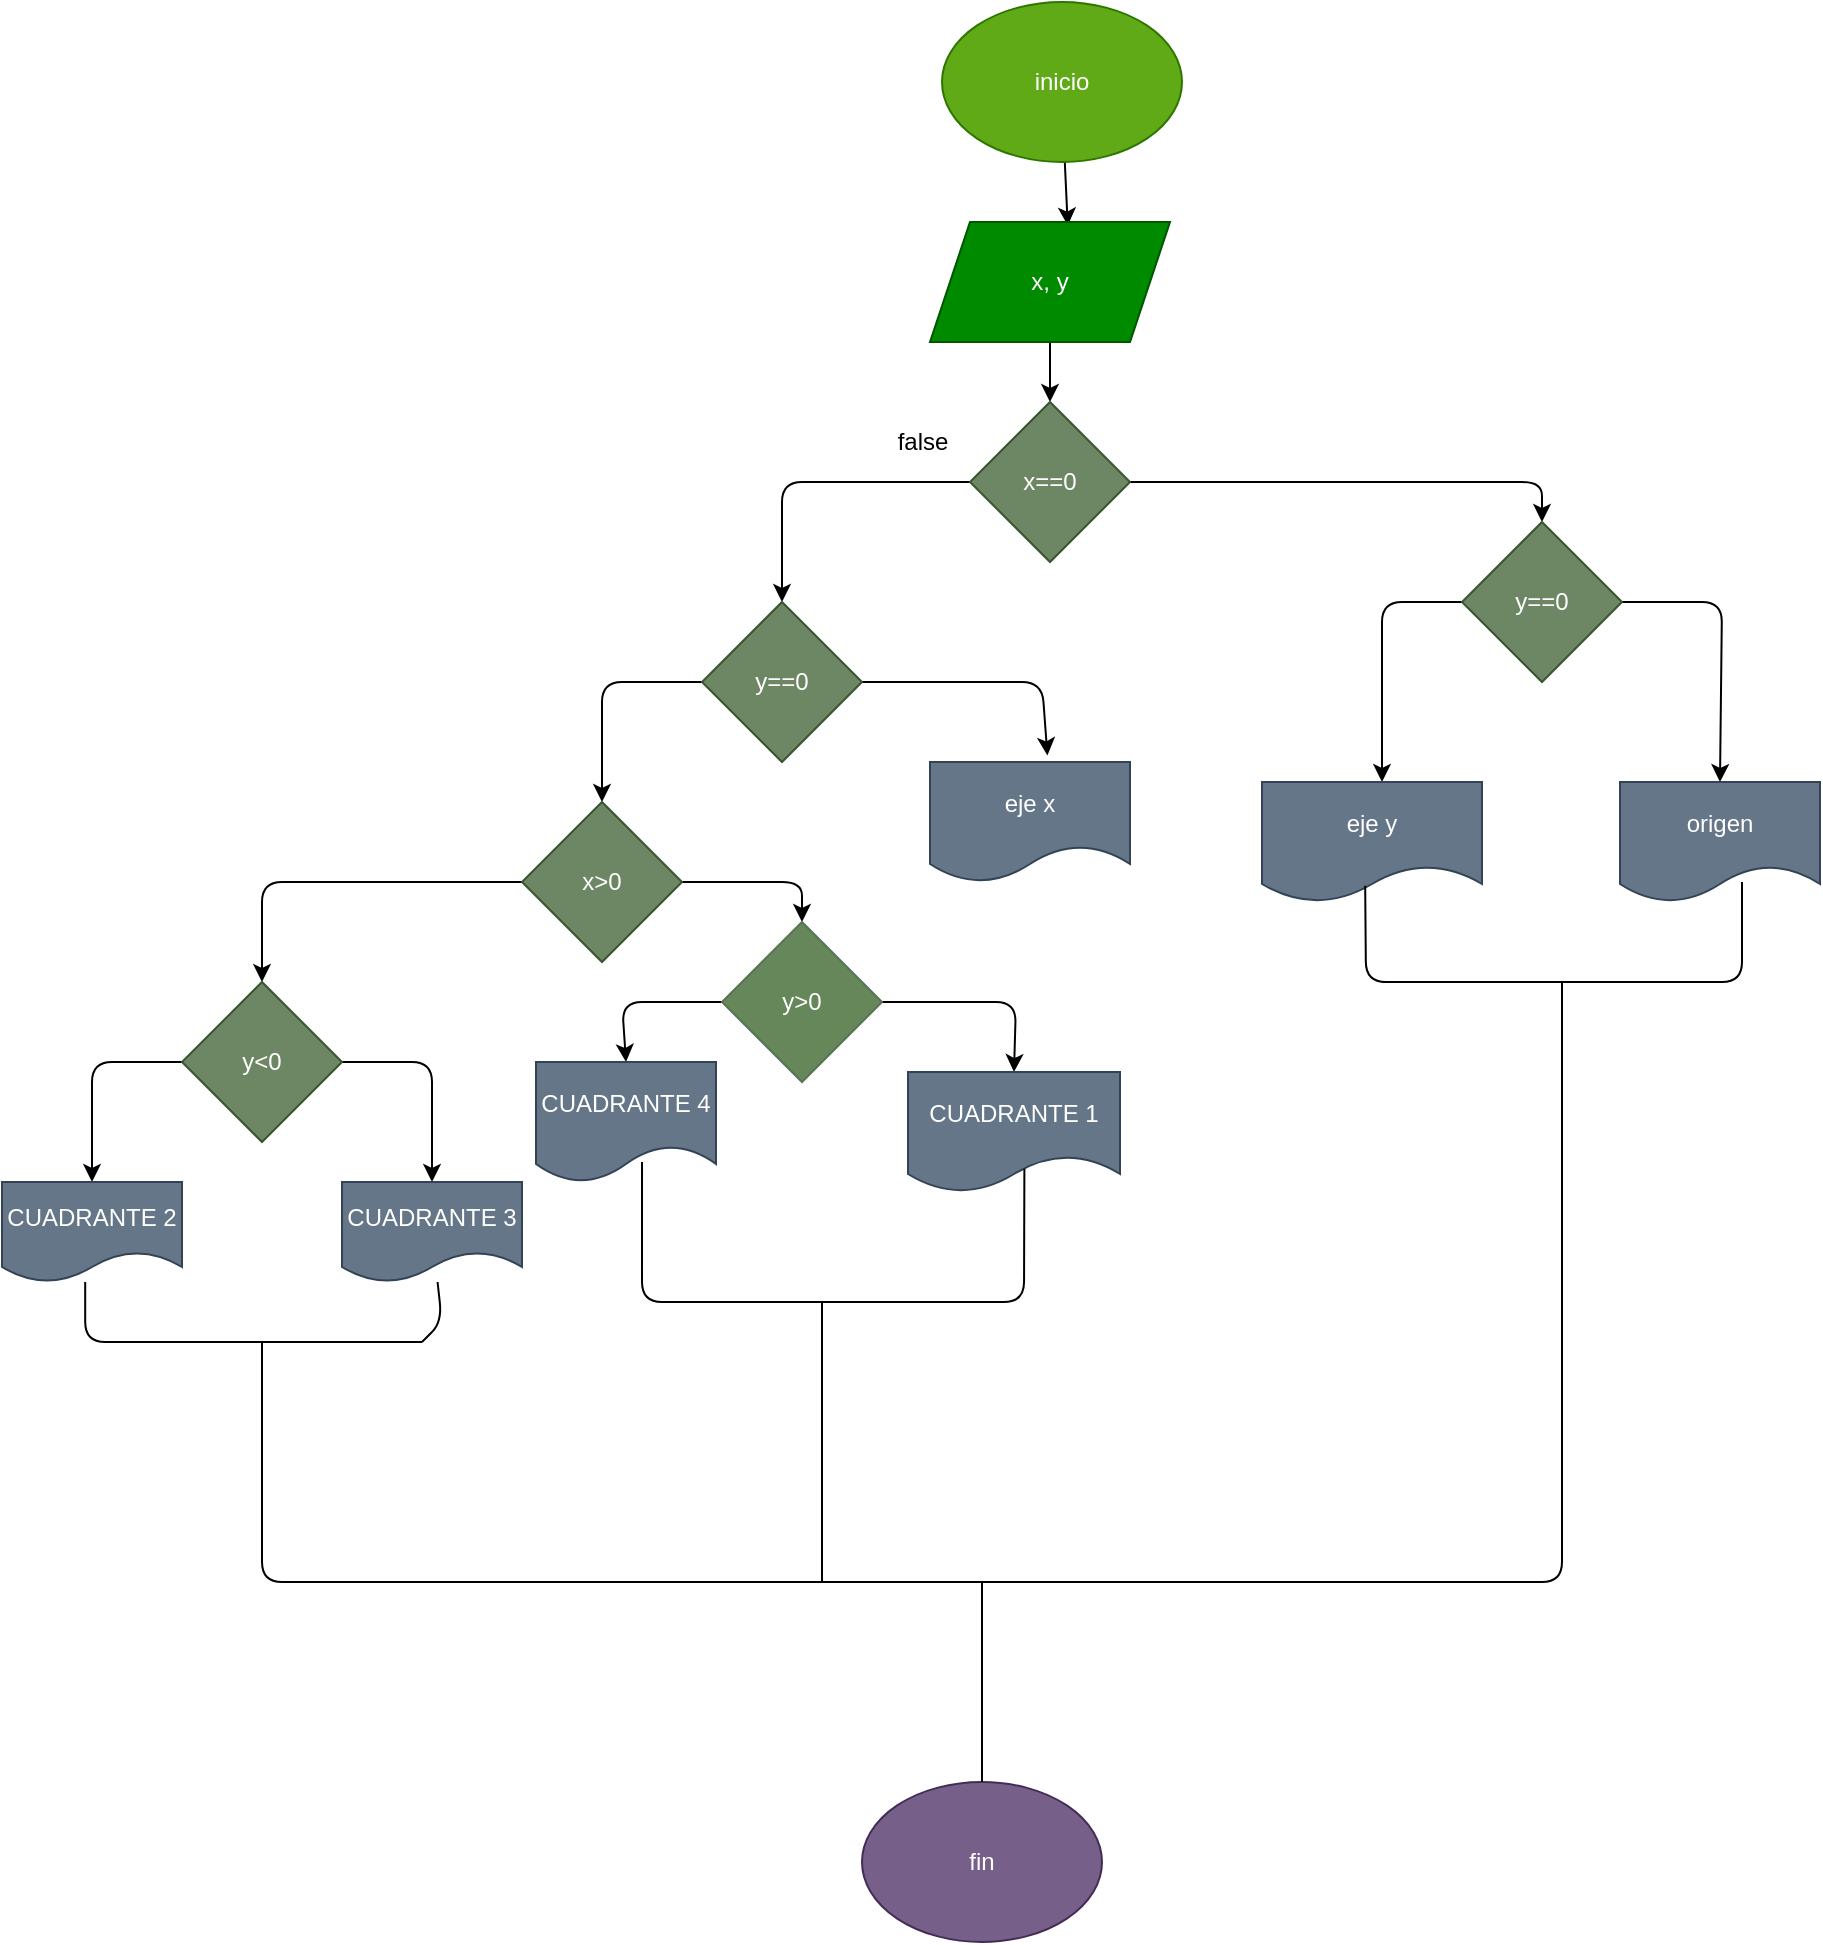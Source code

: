 <mxfile>
    <diagram id="p3mQJAKRvafS9HdiJoV9" name="Página-1">
        <mxGraphModel dx="1762" dy="539" grid="1" gridSize="10" guides="1" tooltips="1" connect="1" arrows="1" fold="1" page="1" pageScale="1" pageWidth="827" pageHeight="1169" math="0" shadow="0">
            <root>
                <mxCell id="0"/>
                <mxCell id="1" parent="0"/>
                <mxCell id="64" style="edgeStyle=none;html=1;entryX=0.574;entryY=0.03;entryDx=0;entryDy=0;entryPerimeter=0;" edge="1" parent="1" source="52" target="53">
                    <mxGeometry relative="1" as="geometry"/>
                </mxCell>
                <mxCell id="52" value="inicio" style="ellipse;whiteSpace=wrap;html=1;fillColor=#60a917;fontColor=#ffffff;strokeColor=#2D7600;" parent="1" vertex="1">
                    <mxGeometry x="300" y="20" width="120" height="80" as="geometry"/>
                </mxCell>
                <mxCell id="65" style="edgeStyle=none;html=1;entryX=0.5;entryY=0;entryDx=0;entryDy=0;" edge="1" parent="1" source="53" target="54">
                    <mxGeometry relative="1" as="geometry"/>
                </mxCell>
                <mxCell id="53" value="x, y" style="shape=parallelogram;perimeter=parallelogramPerimeter;whiteSpace=wrap;html=1;fixedSize=1;fillColor=#008a00;fontColor=#ffffff;strokeColor=#005700;" parent="1" vertex="1">
                    <mxGeometry x="294" y="130" width="120" height="60" as="geometry"/>
                </mxCell>
                <mxCell id="66" style="edgeStyle=none;html=1;entryX=0.5;entryY=0;entryDx=0;entryDy=0;" edge="1" parent="1" source="54" target="55">
                    <mxGeometry relative="1" as="geometry">
                        <Array as="points">
                            <mxPoint x="220" y="260"/>
                        </Array>
                    </mxGeometry>
                </mxCell>
                <mxCell id="78" style="edgeStyle=none;html=1;entryX=0.5;entryY=0;entryDx=0;entryDy=0;" edge="1" parent="1" source="54" target="77">
                    <mxGeometry relative="1" as="geometry">
                        <Array as="points">
                            <mxPoint x="600" y="260"/>
                        </Array>
                    </mxGeometry>
                </mxCell>
                <mxCell id="54" value="x==0" style="rhombus;whiteSpace=wrap;html=1;fillColor=#6d8764;fontColor=#ffffff;strokeColor=#3A5431;" parent="1" vertex="1">
                    <mxGeometry x="314" y="220" width="80" height="80" as="geometry"/>
                </mxCell>
                <mxCell id="60" style="edgeStyle=none;html=1;entryX=0.587;entryY=-0.055;entryDx=0;entryDy=0;entryPerimeter=0;" parent="1" source="55" target="59" edge="1">
                    <mxGeometry relative="1" as="geometry">
                        <Array as="points">
                            <mxPoint x="350" y="360"/>
                        </Array>
                    </mxGeometry>
                </mxCell>
                <mxCell id="61" style="edgeStyle=none;html=1;entryX=0.5;entryY=0;entryDx=0;entryDy=0;" parent="1" source="55" target="56" edge="1">
                    <mxGeometry relative="1" as="geometry">
                        <Array as="points">
                            <mxPoint x="130" y="360"/>
                        </Array>
                    </mxGeometry>
                </mxCell>
                <mxCell id="55" value="y==0" style="rhombus;whiteSpace=wrap;html=1;fillColor=#6d8764;fontColor=#ffffff;strokeColor=#3A5431;" parent="1" vertex="1">
                    <mxGeometry x="180" y="320" width="80" height="80" as="geometry"/>
                </mxCell>
                <mxCell id="62" style="edgeStyle=none;html=1;entryX=0.5;entryY=0;entryDx=0;entryDy=0;" parent="1" source="56" target="57" edge="1">
                    <mxGeometry relative="1" as="geometry">
                        <Array as="points">
                            <mxPoint x="40" y="460"/>
                            <mxPoint x="-40" y="460"/>
                        </Array>
                    </mxGeometry>
                </mxCell>
                <mxCell id="68" style="edgeStyle=none;html=1;entryX=0.5;entryY=0;entryDx=0;entryDy=0;" edge="1" parent="1" source="56" target="67">
                    <mxGeometry relative="1" as="geometry">
                        <Array as="points">
                            <mxPoint x="230" y="460"/>
                        </Array>
                    </mxGeometry>
                </mxCell>
                <mxCell id="56" value="x&amp;gt;0" style="rhombus;whiteSpace=wrap;html=1;fillColor=#6d8764;fontColor=#ffffff;strokeColor=#3A5431;" parent="1" vertex="1">
                    <mxGeometry x="90" y="420" width="80" height="80" as="geometry"/>
                </mxCell>
                <mxCell id="72" style="edgeStyle=none;html=1;entryX=0.5;entryY=0;entryDx=0;entryDy=0;" edge="1" parent="1" source="57" target="69">
                    <mxGeometry relative="1" as="geometry">
                        <Array as="points">
                            <mxPoint x="-125" y="550"/>
                        </Array>
                    </mxGeometry>
                </mxCell>
                <mxCell id="73" style="edgeStyle=none;html=1;entryX=0.5;entryY=0;entryDx=0;entryDy=0;" edge="1" parent="1" source="57" target="70">
                    <mxGeometry relative="1" as="geometry">
                        <Array as="points">
                            <mxPoint x="45" y="550"/>
                        </Array>
                    </mxGeometry>
                </mxCell>
                <mxCell id="57" value="y&amp;lt;0" style="rhombus;whiteSpace=wrap;html=1;fillColor=#6d8764;fontColor=#ffffff;strokeColor=#3A5431;" parent="1" vertex="1">
                    <mxGeometry x="-80" y="510" width="80" height="80" as="geometry"/>
                </mxCell>
                <mxCell id="59" value="eje x" style="shape=document;whiteSpace=wrap;html=1;boundedLbl=1;fillColor=#647687;strokeColor=#314354;fontColor=#ffffff;" parent="1" vertex="1">
                    <mxGeometry x="294" y="400" width="100" height="60" as="geometry"/>
                </mxCell>
                <mxCell id="75" style="edgeStyle=none;html=1;entryX=0.5;entryY=0;entryDx=0;entryDy=0;" edge="1" parent="1" source="67" target="71">
                    <mxGeometry relative="1" as="geometry">
                        <Array as="points">
                            <mxPoint x="337" y="520"/>
                        </Array>
                    </mxGeometry>
                </mxCell>
                <mxCell id="76" style="edgeStyle=none;html=1;entryX=0.5;entryY=0;entryDx=0;entryDy=0;" edge="1" parent="1" source="67" target="74">
                    <mxGeometry relative="1" as="geometry">
                        <Array as="points">
                            <mxPoint x="140" y="520"/>
                        </Array>
                    </mxGeometry>
                </mxCell>
                <mxCell id="67" value="y&amp;gt;0" style="rhombus;whiteSpace=wrap;html=1;fillColor=#65875a;fontColor=#ffffff;strokeColor=#5b7354;" vertex="1" parent="1">
                    <mxGeometry x="190" y="480" width="80" height="80" as="geometry"/>
                </mxCell>
                <mxCell id="69" value="CUADRANTE 2" style="shape=document;whiteSpace=wrap;html=1;boundedLbl=1;fillColor=#647687;fontColor=#ffffff;strokeColor=#314354;" vertex="1" parent="1">
                    <mxGeometry x="-170" y="610" width="90" height="50" as="geometry"/>
                </mxCell>
                <mxCell id="70" value="CUADRANTE 3" style="shape=document;whiteSpace=wrap;html=1;boundedLbl=1;fillColor=#647687;fontColor=#ffffff;strokeColor=#314354;" vertex="1" parent="1">
                    <mxGeometry y="610" width="90" height="50" as="geometry"/>
                </mxCell>
                <mxCell id="71" value="CUADRANTE 1" style="shape=document;whiteSpace=wrap;html=1;boundedLbl=1;fillColor=#647687;fontColor=#ffffff;strokeColor=#314354;" vertex="1" parent="1">
                    <mxGeometry x="283" y="555" width="106" height="60" as="geometry"/>
                </mxCell>
                <mxCell id="74" value="CUADRANTE 4" style="shape=document;whiteSpace=wrap;html=1;boundedLbl=1;fillColor=#647687;fontColor=#ffffff;strokeColor=#314354;" vertex="1" parent="1">
                    <mxGeometry x="97" y="550" width="90" height="60" as="geometry"/>
                </mxCell>
                <mxCell id="83" style="edgeStyle=none;html=1;" edge="1" parent="1" source="77">
                    <mxGeometry relative="1" as="geometry">
                        <mxPoint x="520" y="410" as="targetPoint"/>
                        <Array as="points">
                            <mxPoint x="520" y="320"/>
                        </Array>
                    </mxGeometry>
                </mxCell>
                <mxCell id="84" style="edgeStyle=none;html=1;entryX=0.5;entryY=0;entryDx=0;entryDy=0;" edge="1" parent="1" source="77" target="80">
                    <mxGeometry relative="1" as="geometry">
                        <Array as="points">
                            <mxPoint x="660" y="320"/>
                            <mxPoint x="690" y="320"/>
                        </Array>
                    </mxGeometry>
                </mxCell>
                <mxCell id="77" value="y==0" style="rhombus;whiteSpace=wrap;html=1;fillColor=#6d8764;fontColor=#ffffff;strokeColor=#3A5431;" vertex="1" parent="1">
                    <mxGeometry x="560" y="280" width="80" height="80" as="geometry"/>
                </mxCell>
                <mxCell id="79" value="eje y" style="shape=document;whiteSpace=wrap;html=1;boundedLbl=1;fillColor=#647687;fontColor=#ffffff;strokeColor=#314354;" vertex="1" parent="1">
                    <mxGeometry x="460" y="410" width="110" height="60" as="geometry"/>
                </mxCell>
                <mxCell id="80" value="origen" style="shape=document;whiteSpace=wrap;html=1;boundedLbl=1;fillColor=#647687;fontColor=#ffffff;strokeColor=#314354;" vertex="1" parent="1">
                    <mxGeometry x="639" y="410" width="100" height="60" as="geometry"/>
                </mxCell>
                <mxCell id="85" value="false" style="text;html=1;align=center;verticalAlign=middle;resizable=0;points=[];autosize=1;strokeColor=none;fillColor=none;" vertex="1" parent="1">
                    <mxGeometry x="265" y="225" width="50" height="30" as="geometry"/>
                </mxCell>
                <mxCell id="87" value="true" style="text;html=1;align=center;verticalAlign=middle;resizable=0;points=[];autosize=1;strokeColor=none;fillColor=none;fontColor=#FFFFFF;" vertex="1" parent="1">
                    <mxGeometry x="470" y="225" width="40" height="30" as="geometry"/>
                </mxCell>
                <mxCell id="88" value="false" style="text;html=1;align=center;verticalAlign=middle;resizable=0;points=[];autosize=1;strokeColor=none;fillColor=none;fontColor=#FFFFFF;" vertex="1" parent="1">
                    <mxGeometry x="135" y="325" width="50" height="30" as="geometry"/>
                </mxCell>
                <mxCell id="89" value="true" style="text;html=1;align=center;verticalAlign=middle;resizable=0;points=[];autosize=1;strokeColor=none;fillColor=none;fontColor=#FFFFFF;" vertex="1" parent="1">
                    <mxGeometry x="280" y="325" width="40" height="30" as="geometry"/>
                </mxCell>
                <mxCell id="90" value="false" style="text;html=1;align=center;verticalAlign=middle;resizable=0;points=[];autosize=1;strokeColor=none;fillColor=none;fontColor=#FFFFFF;" vertex="1" parent="1">
                    <mxGeometry x="5" y="425" width="50" height="30" as="geometry"/>
                </mxCell>
                <mxCell id="91" value="true" style="text;html=1;align=center;verticalAlign=middle;resizable=0;points=[];autosize=1;strokeColor=none;fillColor=none;fontColor=#FFFFFF;" vertex="1" parent="1">
                    <mxGeometry x="175" y="425" width="40" height="30" as="geometry"/>
                </mxCell>
                <mxCell id="92" value="false" style="text;html=1;align=center;verticalAlign=middle;resizable=0;points=[];autosize=1;strokeColor=none;fillColor=none;fontColor=#FFFFFF;" vertex="1" parent="1">
                    <mxGeometry x="505" y="285" width="50" height="30" as="geometry"/>
                </mxCell>
                <mxCell id="93" value="true" style="text;html=1;align=center;verticalAlign=middle;resizable=0;points=[];autosize=1;strokeColor=none;fillColor=none;fontColor=#FFFFFF;" vertex="1" parent="1">
                    <mxGeometry x="640" y="285" width="40" height="30" as="geometry"/>
                </mxCell>
                <mxCell id="94" value="false" style="text;html=1;align=center;verticalAlign=middle;resizable=0;points=[];autosize=1;strokeColor=none;fillColor=none;fontColor=#FFFFFF;" vertex="1" parent="1">
                    <mxGeometry x="155" y="485" width="50" height="30" as="geometry"/>
                </mxCell>
                <mxCell id="95" value="true" style="text;html=1;align=center;verticalAlign=middle;resizable=0;points=[];autosize=1;strokeColor=none;fillColor=none;fontColor=#FFFFFF;" vertex="1" parent="1">
                    <mxGeometry x="260" y="485" width="40" height="30" as="geometry"/>
                </mxCell>
                <mxCell id="96" value="false" style="text;html=1;align=center;verticalAlign=middle;resizable=0;points=[];autosize=1;strokeColor=none;fillColor=none;fontColor=#FFFFFF;" vertex="1" parent="1">
                    <mxGeometry x="-120" y="510" width="50" height="30" as="geometry"/>
                </mxCell>
                <mxCell id="97" value="true" style="text;html=1;align=center;verticalAlign=middle;resizable=0;points=[];autosize=1;strokeColor=none;fillColor=none;fontColor=#FFFFFF;" vertex="1" parent="1">
                    <mxGeometry x="-5" y="515" width="40" height="30" as="geometry"/>
                </mxCell>
                <mxCell id="98" value="fin" style="ellipse;whiteSpace=wrap;html=1;strokeColor=#432D57;fontColor=#ffffff;fillColor=#76608a;" vertex="1" parent="1">
                    <mxGeometry x="260" y="910" width="120" height="80" as="geometry"/>
                </mxCell>
                <mxCell id="99" value="" style="endArrow=none;html=1;fontColor=#FFFFFF;" edge="1" parent="1">
                    <mxGeometry width="50" height="50" relative="1" as="geometry">
                        <mxPoint x="40" y="690" as="sourcePoint"/>
                        <mxPoint x="-128.4" y="660" as="targetPoint"/>
                        <Array as="points">
                            <mxPoint x="-128.4" y="690"/>
                        </Array>
                    </mxGeometry>
                </mxCell>
                <mxCell id="101" value="" style="endArrow=none;html=1;fontColor=#FFFFFF;entryX=0.61;entryY=0.833;entryDx=0;entryDy=0;entryPerimeter=0;" edge="1" parent="1" target="80">
                    <mxGeometry width="50" height="50" relative="1" as="geometry">
                        <mxPoint x="520" y="510" as="sourcePoint"/>
                        <mxPoint x="390" y="630" as="targetPoint"/>
                        <Array as="points">
                            <mxPoint x="700" y="510"/>
                        </Array>
                    </mxGeometry>
                </mxCell>
                <mxCell id="104" value="" style="endArrow=none;html=1;fontColor=#FFFFFF;entryX=0.549;entryY=0.807;entryDx=0;entryDy=0;entryPerimeter=0;" edge="1" parent="1" target="71">
                    <mxGeometry width="50" height="50" relative="1" as="geometry">
                        <mxPoint x="240" y="670" as="sourcePoint"/>
                        <mxPoint x="390" y="630" as="targetPoint"/>
                        <Array as="points">
                            <mxPoint x="341" y="670"/>
                        </Array>
                    </mxGeometry>
                </mxCell>
                <mxCell id="105" value="" style="endArrow=none;html=1;fontColor=#FFFFFF;entryX=0.589;entryY=0.833;entryDx=0;entryDy=0;entryPerimeter=0;" edge="1" parent="1" target="74">
                    <mxGeometry width="50" height="50" relative="1" as="geometry">
                        <mxPoint x="240" y="670" as="sourcePoint"/>
                        <mxPoint x="390" y="630" as="targetPoint"/>
                        <Array as="points">
                            <mxPoint x="150" y="670"/>
                        </Array>
                    </mxGeometry>
                </mxCell>
                <mxCell id="106" value="" style="endArrow=none;html=1;fontColor=#FFFFFF;entryX=0.469;entryY=0.864;entryDx=0;entryDy=0;entryPerimeter=0;" edge="1" parent="1" target="79">
                    <mxGeometry width="50" height="50" relative="1" as="geometry">
                        <mxPoint x="620" y="510" as="sourcePoint"/>
                        <mxPoint x="390" y="630" as="targetPoint"/>
                        <Array as="points">
                            <mxPoint x="512" y="510"/>
                        </Array>
                    </mxGeometry>
                </mxCell>
                <mxCell id="107" value="" style="endArrow=none;html=1;fontColor=#FFFFFF;" edge="1" parent="1">
                    <mxGeometry width="50" height="50" relative="1" as="geometry">
                        <mxPoint x="-40" y="690" as="sourcePoint"/>
                        <mxPoint x="610" y="510" as="targetPoint"/>
                        <Array as="points">
                            <mxPoint x="-40" y="810"/>
                            <mxPoint x="610" y="810"/>
                        </Array>
                    </mxGeometry>
                </mxCell>
                <mxCell id="108" value="" style="endArrow=none;html=1;fontColor=#FFFFFF;" edge="1" parent="1" target="70">
                    <mxGeometry width="50" height="50" relative="1" as="geometry">
                        <mxPoint x="40" y="690" as="sourcePoint"/>
                        <mxPoint x="-50" y="750" as="targetPoint"/>
                        <Array as="points">
                            <mxPoint x="50" y="680"/>
                        </Array>
                    </mxGeometry>
                </mxCell>
                <mxCell id="110" value="" style="endArrow=none;html=1;fontColor=#FFFFFF;" edge="1" parent="1">
                    <mxGeometry width="50" height="50" relative="1" as="geometry">
                        <mxPoint x="240" y="810" as="sourcePoint"/>
                        <mxPoint x="240" y="670" as="targetPoint"/>
                    </mxGeometry>
                </mxCell>
                <mxCell id="111" value="" style="endArrow=none;html=1;fontColor=#FFFFFF;" edge="1" parent="1" source="98">
                    <mxGeometry width="50" height="50" relative="1" as="geometry">
                        <mxPoint x="270" y="860" as="sourcePoint"/>
                        <mxPoint x="320" y="810" as="targetPoint"/>
                    </mxGeometry>
                </mxCell>
            </root>
        </mxGraphModel>
    </diagram>
</mxfile>